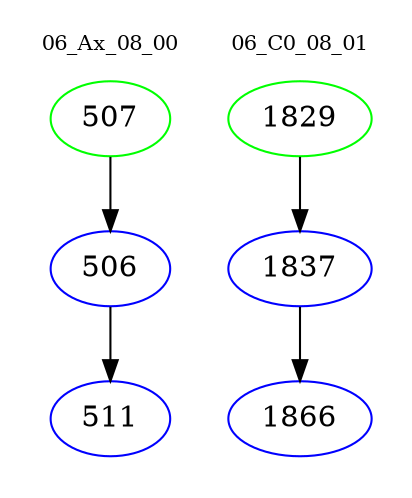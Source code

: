 digraph{
subgraph cluster_0 {
color = white
label = "06_Ax_08_00";
fontsize=10;
T0_507 [label="507", color="green"]
T0_507 -> T0_506 [color="black"]
T0_506 [label="506", color="blue"]
T0_506 -> T0_511 [color="black"]
T0_511 [label="511", color="blue"]
}
subgraph cluster_1 {
color = white
label = "06_C0_08_01";
fontsize=10;
T1_1829 [label="1829", color="green"]
T1_1829 -> T1_1837 [color="black"]
T1_1837 [label="1837", color="blue"]
T1_1837 -> T1_1866 [color="black"]
T1_1866 [label="1866", color="blue"]
}
}
